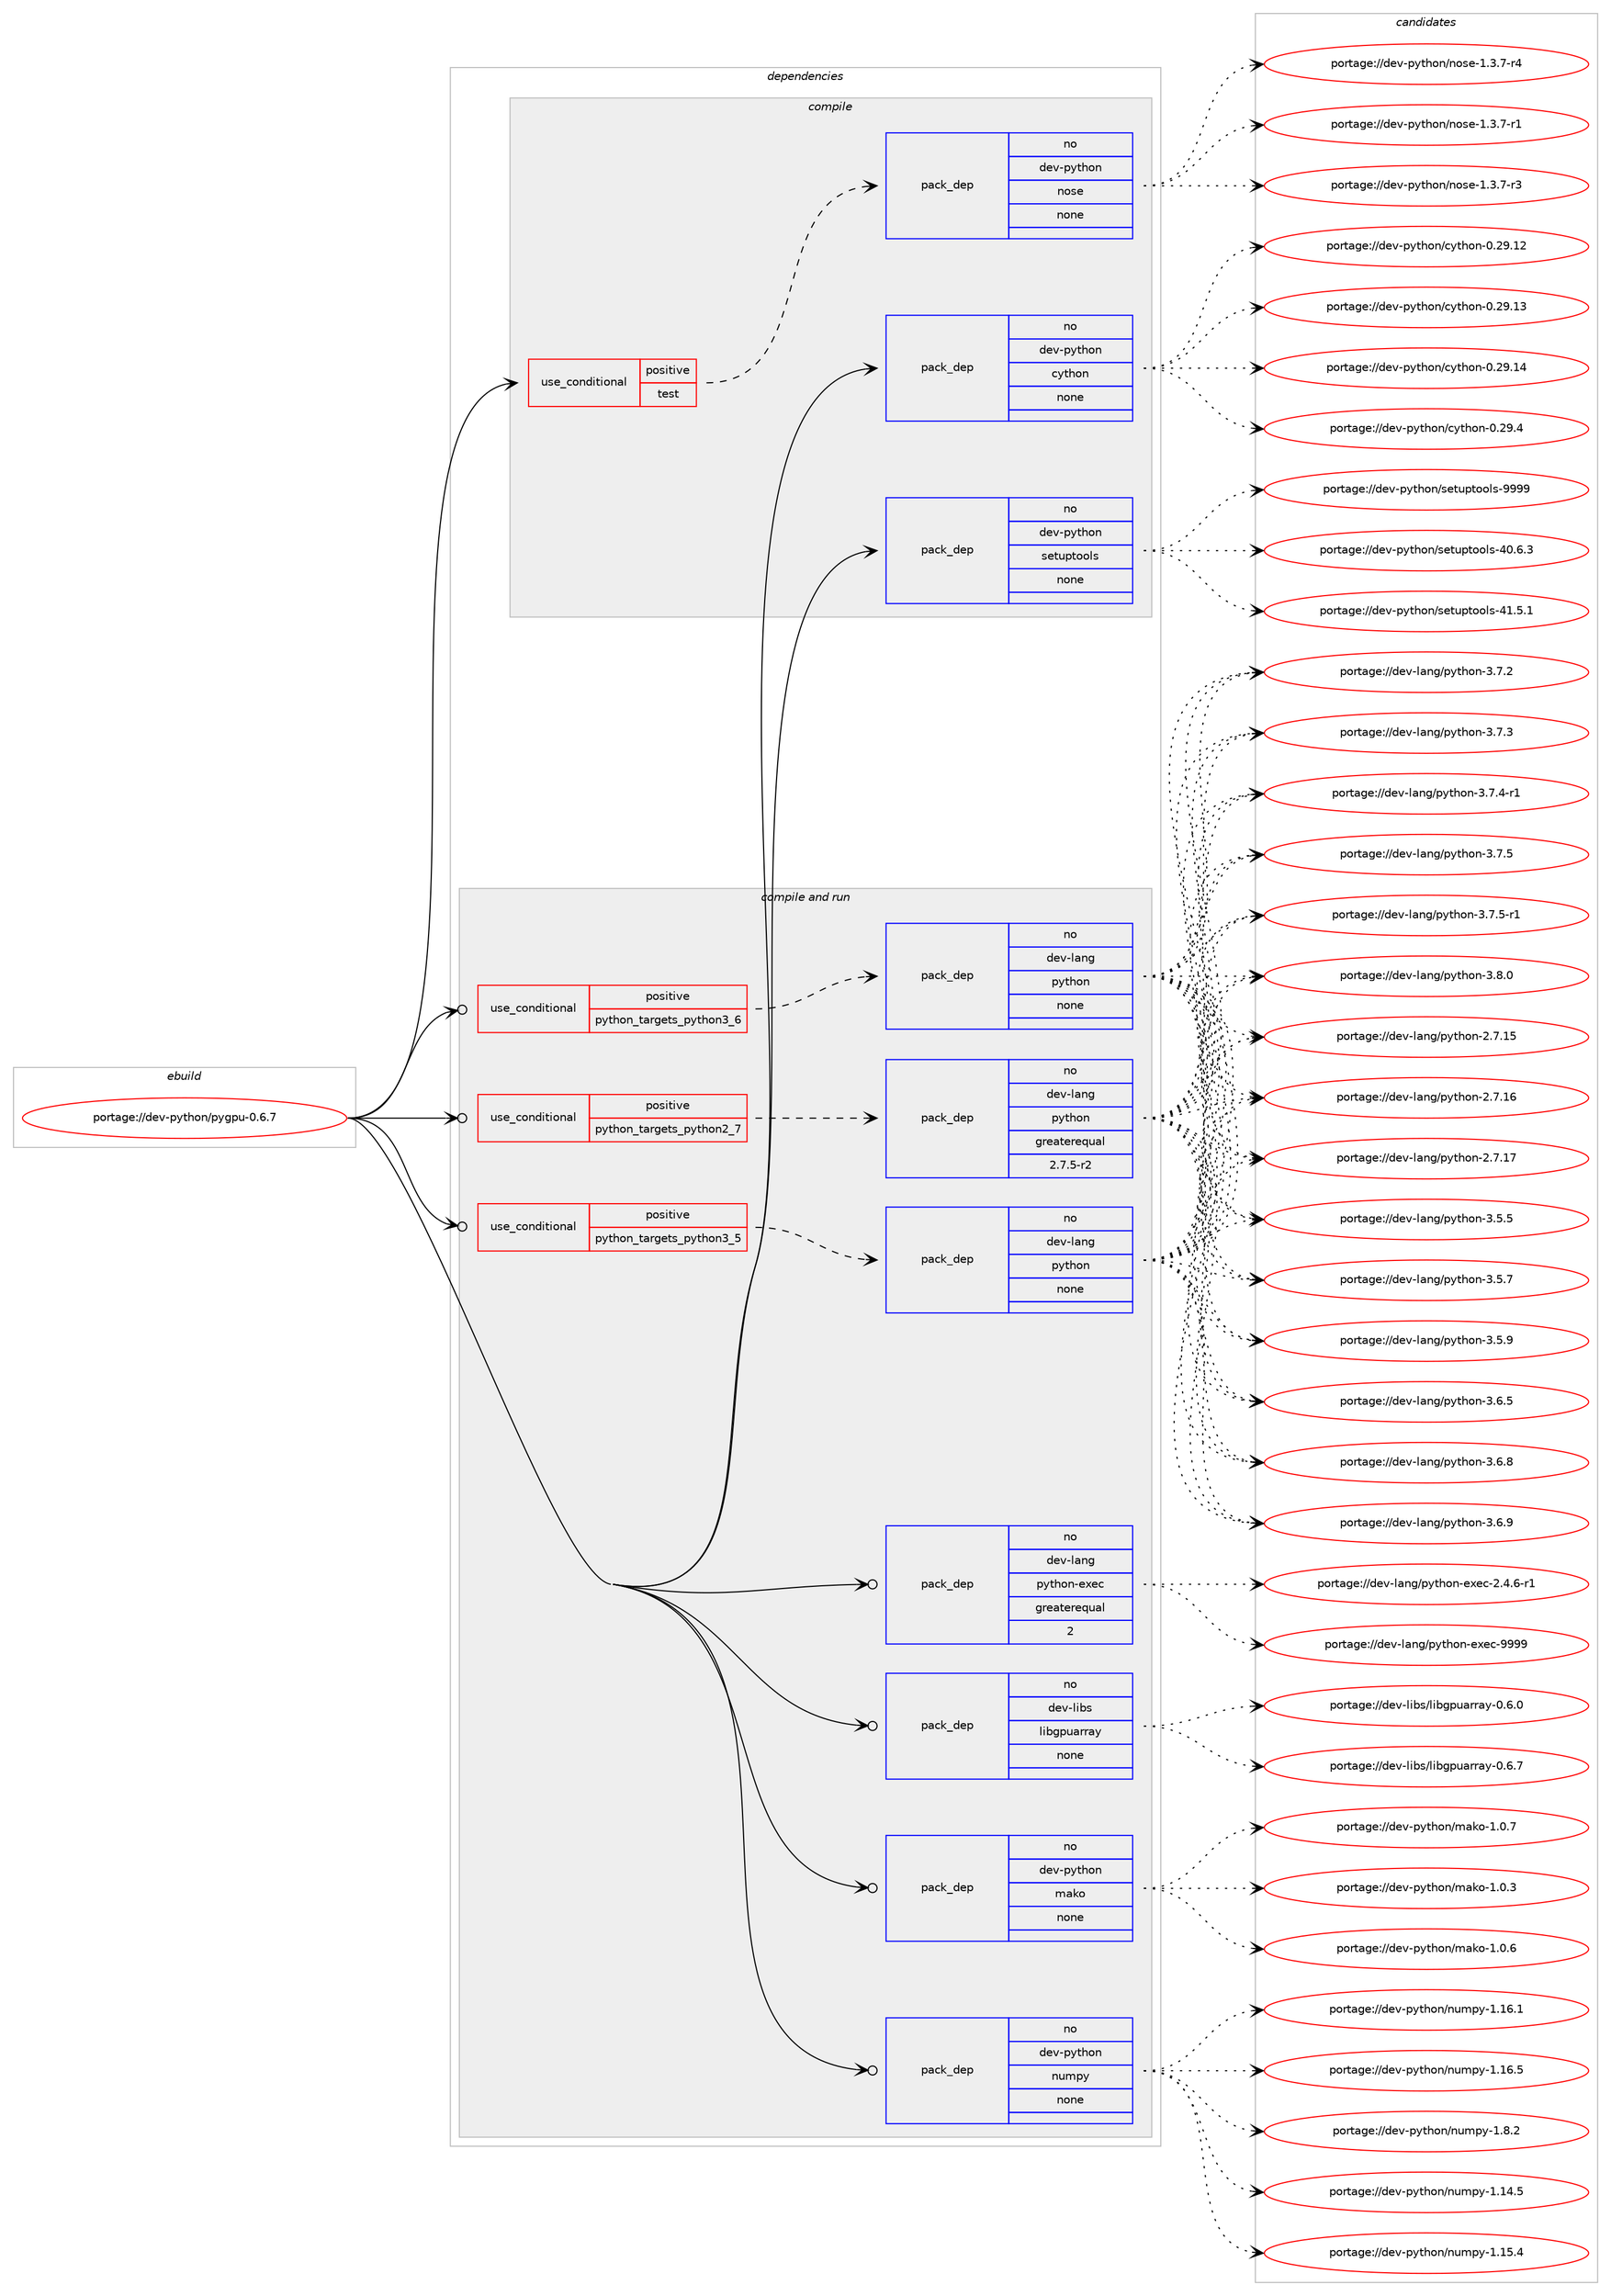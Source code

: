 digraph prolog {

# *************
# Graph options
# *************

newrank=true;
concentrate=true;
compound=true;
graph [rankdir=LR,fontname=Helvetica,fontsize=10,ranksep=1.5];#, ranksep=2.5, nodesep=0.2];
edge  [arrowhead=vee];
node  [fontname=Helvetica,fontsize=10];

# **********
# The ebuild
# **********

subgraph cluster_leftcol {
color=gray;
rank=same;
label=<<i>ebuild</i>>;
id [label="portage://dev-python/pygpu-0.6.7", color=red, width=4, href="../dev-python/pygpu-0.6.7.svg"];
}

# ****************
# The dependencies
# ****************

subgraph cluster_midcol {
color=gray;
label=<<i>dependencies</i>>;
subgraph cluster_compile {
fillcolor="#eeeeee";
style=filled;
label=<<i>compile</i>>;
subgraph cond35299 {
dependency161214 [label=<<TABLE BORDER="0" CELLBORDER="1" CELLSPACING="0" CELLPADDING="4"><TR><TD ROWSPAN="3" CELLPADDING="10">use_conditional</TD></TR><TR><TD>positive</TD></TR><TR><TD>test</TD></TR></TABLE>>, shape=none, color=red];
subgraph pack122549 {
dependency161215 [label=<<TABLE BORDER="0" CELLBORDER="1" CELLSPACING="0" CELLPADDING="4" WIDTH="220"><TR><TD ROWSPAN="6" CELLPADDING="30">pack_dep</TD></TR><TR><TD WIDTH="110">no</TD></TR><TR><TD>dev-python</TD></TR><TR><TD>nose</TD></TR><TR><TD>none</TD></TR><TR><TD></TD></TR></TABLE>>, shape=none, color=blue];
}
dependency161214:e -> dependency161215:w [weight=20,style="dashed",arrowhead="vee"];
}
id:e -> dependency161214:w [weight=20,style="solid",arrowhead="vee"];
subgraph pack122550 {
dependency161216 [label=<<TABLE BORDER="0" CELLBORDER="1" CELLSPACING="0" CELLPADDING="4" WIDTH="220"><TR><TD ROWSPAN="6" CELLPADDING="30">pack_dep</TD></TR><TR><TD WIDTH="110">no</TD></TR><TR><TD>dev-python</TD></TR><TR><TD>cython</TD></TR><TR><TD>none</TD></TR><TR><TD></TD></TR></TABLE>>, shape=none, color=blue];
}
id:e -> dependency161216:w [weight=20,style="solid",arrowhead="vee"];
subgraph pack122551 {
dependency161217 [label=<<TABLE BORDER="0" CELLBORDER="1" CELLSPACING="0" CELLPADDING="4" WIDTH="220"><TR><TD ROWSPAN="6" CELLPADDING="30">pack_dep</TD></TR><TR><TD WIDTH="110">no</TD></TR><TR><TD>dev-python</TD></TR><TR><TD>setuptools</TD></TR><TR><TD>none</TD></TR><TR><TD></TD></TR></TABLE>>, shape=none, color=blue];
}
id:e -> dependency161217:w [weight=20,style="solid",arrowhead="vee"];
}
subgraph cluster_compileandrun {
fillcolor="#eeeeee";
style=filled;
label=<<i>compile and run</i>>;
subgraph cond35300 {
dependency161218 [label=<<TABLE BORDER="0" CELLBORDER="1" CELLSPACING="0" CELLPADDING="4"><TR><TD ROWSPAN="3" CELLPADDING="10">use_conditional</TD></TR><TR><TD>positive</TD></TR><TR><TD>python_targets_python2_7</TD></TR></TABLE>>, shape=none, color=red];
subgraph pack122552 {
dependency161219 [label=<<TABLE BORDER="0" CELLBORDER="1" CELLSPACING="0" CELLPADDING="4" WIDTH="220"><TR><TD ROWSPAN="6" CELLPADDING="30">pack_dep</TD></TR><TR><TD WIDTH="110">no</TD></TR><TR><TD>dev-lang</TD></TR><TR><TD>python</TD></TR><TR><TD>greaterequal</TD></TR><TR><TD>2.7.5-r2</TD></TR></TABLE>>, shape=none, color=blue];
}
dependency161218:e -> dependency161219:w [weight=20,style="dashed",arrowhead="vee"];
}
id:e -> dependency161218:w [weight=20,style="solid",arrowhead="odotvee"];
subgraph cond35301 {
dependency161220 [label=<<TABLE BORDER="0" CELLBORDER="1" CELLSPACING="0" CELLPADDING="4"><TR><TD ROWSPAN="3" CELLPADDING="10">use_conditional</TD></TR><TR><TD>positive</TD></TR><TR><TD>python_targets_python3_5</TD></TR></TABLE>>, shape=none, color=red];
subgraph pack122553 {
dependency161221 [label=<<TABLE BORDER="0" CELLBORDER="1" CELLSPACING="0" CELLPADDING="4" WIDTH="220"><TR><TD ROWSPAN="6" CELLPADDING="30">pack_dep</TD></TR><TR><TD WIDTH="110">no</TD></TR><TR><TD>dev-lang</TD></TR><TR><TD>python</TD></TR><TR><TD>none</TD></TR><TR><TD></TD></TR></TABLE>>, shape=none, color=blue];
}
dependency161220:e -> dependency161221:w [weight=20,style="dashed",arrowhead="vee"];
}
id:e -> dependency161220:w [weight=20,style="solid",arrowhead="odotvee"];
subgraph cond35302 {
dependency161222 [label=<<TABLE BORDER="0" CELLBORDER="1" CELLSPACING="0" CELLPADDING="4"><TR><TD ROWSPAN="3" CELLPADDING="10">use_conditional</TD></TR><TR><TD>positive</TD></TR><TR><TD>python_targets_python3_6</TD></TR></TABLE>>, shape=none, color=red];
subgraph pack122554 {
dependency161223 [label=<<TABLE BORDER="0" CELLBORDER="1" CELLSPACING="0" CELLPADDING="4" WIDTH="220"><TR><TD ROWSPAN="6" CELLPADDING="30">pack_dep</TD></TR><TR><TD WIDTH="110">no</TD></TR><TR><TD>dev-lang</TD></TR><TR><TD>python</TD></TR><TR><TD>none</TD></TR><TR><TD></TD></TR></TABLE>>, shape=none, color=blue];
}
dependency161222:e -> dependency161223:w [weight=20,style="dashed",arrowhead="vee"];
}
id:e -> dependency161222:w [weight=20,style="solid",arrowhead="odotvee"];
subgraph pack122555 {
dependency161224 [label=<<TABLE BORDER="0" CELLBORDER="1" CELLSPACING="0" CELLPADDING="4" WIDTH="220"><TR><TD ROWSPAN="6" CELLPADDING="30">pack_dep</TD></TR><TR><TD WIDTH="110">no</TD></TR><TR><TD>dev-lang</TD></TR><TR><TD>python-exec</TD></TR><TR><TD>greaterequal</TD></TR><TR><TD>2</TD></TR></TABLE>>, shape=none, color=blue];
}
id:e -> dependency161224:w [weight=20,style="solid",arrowhead="odotvee"];
subgraph pack122556 {
dependency161225 [label=<<TABLE BORDER="0" CELLBORDER="1" CELLSPACING="0" CELLPADDING="4" WIDTH="220"><TR><TD ROWSPAN="6" CELLPADDING="30">pack_dep</TD></TR><TR><TD WIDTH="110">no</TD></TR><TR><TD>dev-libs</TD></TR><TR><TD>libgpuarray</TD></TR><TR><TD>none</TD></TR><TR><TD></TD></TR></TABLE>>, shape=none, color=blue];
}
id:e -> dependency161225:w [weight=20,style="solid",arrowhead="odotvee"];
subgraph pack122557 {
dependency161226 [label=<<TABLE BORDER="0" CELLBORDER="1" CELLSPACING="0" CELLPADDING="4" WIDTH="220"><TR><TD ROWSPAN="6" CELLPADDING="30">pack_dep</TD></TR><TR><TD WIDTH="110">no</TD></TR><TR><TD>dev-python</TD></TR><TR><TD>mako</TD></TR><TR><TD>none</TD></TR><TR><TD></TD></TR></TABLE>>, shape=none, color=blue];
}
id:e -> dependency161226:w [weight=20,style="solid",arrowhead="odotvee"];
subgraph pack122558 {
dependency161227 [label=<<TABLE BORDER="0" CELLBORDER="1" CELLSPACING="0" CELLPADDING="4" WIDTH="220"><TR><TD ROWSPAN="6" CELLPADDING="30">pack_dep</TD></TR><TR><TD WIDTH="110">no</TD></TR><TR><TD>dev-python</TD></TR><TR><TD>numpy</TD></TR><TR><TD>none</TD></TR><TR><TD></TD></TR></TABLE>>, shape=none, color=blue];
}
id:e -> dependency161227:w [weight=20,style="solid",arrowhead="odotvee"];
}
subgraph cluster_run {
fillcolor="#eeeeee";
style=filled;
label=<<i>run</i>>;
}
}

# **************
# The candidates
# **************

subgraph cluster_choices {
rank=same;
color=gray;
label=<<i>candidates</i>>;

subgraph choice122549 {
color=black;
nodesep=1;
choiceportage10010111845112121116104111110471101111151014549465146554511449 [label="portage://dev-python/nose-1.3.7-r1", color=red, width=4,href="../dev-python/nose-1.3.7-r1.svg"];
choiceportage10010111845112121116104111110471101111151014549465146554511451 [label="portage://dev-python/nose-1.3.7-r3", color=red, width=4,href="../dev-python/nose-1.3.7-r3.svg"];
choiceportage10010111845112121116104111110471101111151014549465146554511452 [label="portage://dev-python/nose-1.3.7-r4", color=red, width=4,href="../dev-python/nose-1.3.7-r4.svg"];
dependency161215:e -> choiceportage10010111845112121116104111110471101111151014549465146554511449:w [style=dotted,weight="100"];
dependency161215:e -> choiceportage10010111845112121116104111110471101111151014549465146554511451:w [style=dotted,weight="100"];
dependency161215:e -> choiceportage10010111845112121116104111110471101111151014549465146554511452:w [style=dotted,weight="100"];
}
subgraph choice122550 {
color=black;
nodesep=1;
choiceportage1001011184511212111610411111047991211161041111104548465057464950 [label="portage://dev-python/cython-0.29.12", color=red, width=4,href="../dev-python/cython-0.29.12.svg"];
choiceportage1001011184511212111610411111047991211161041111104548465057464951 [label="portage://dev-python/cython-0.29.13", color=red, width=4,href="../dev-python/cython-0.29.13.svg"];
choiceportage1001011184511212111610411111047991211161041111104548465057464952 [label="portage://dev-python/cython-0.29.14", color=red, width=4,href="../dev-python/cython-0.29.14.svg"];
choiceportage10010111845112121116104111110479912111610411111045484650574652 [label="portage://dev-python/cython-0.29.4", color=red, width=4,href="../dev-python/cython-0.29.4.svg"];
dependency161216:e -> choiceportage1001011184511212111610411111047991211161041111104548465057464950:w [style=dotted,weight="100"];
dependency161216:e -> choiceportage1001011184511212111610411111047991211161041111104548465057464951:w [style=dotted,weight="100"];
dependency161216:e -> choiceportage1001011184511212111610411111047991211161041111104548465057464952:w [style=dotted,weight="100"];
dependency161216:e -> choiceportage10010111845112121116104111110479912111610411111045484650574652:w [style=dotted,weight="100"];
}
subgraph choice122551 {
color=black;
nodesep=1;
choiceportage100101118451121211161041111104711510111611711211611111110811545524846544651 [label="portage://dev-python/setuptools-40.6.3", color=red, width=4,href="../dev-python/setuptools-40.6.3.svg"];
choiceportage100101118451121211161041111104711510111611711211611111110811545524946534649 [label="portage://dev-python/setuptools-41.5.1", color=red, width=4,href="../dev-python/setuptools-41.5.1.svg"];
choiceportage10010111845112121116104111110471151011161171121161111111081154557575757 [label="portage://dev-python/setuptools-9999", color=red, width=4,href="../dev-python/setuptools-9999.svg"];
dependency161217:e -> choiceportage100101118451121211161041111104711510111611711211611111110811545524846544651:w [style=dotted,weight="100"];
dependency161217:e -> choiceportage100101118451121211161041111104711510111611711211611111110811545524946534649:w [style=dotted,weight="100"];
dependency161217:e -> choiceportage10010111845112121116104111110471151011161171121161111111081154557575757:w [style=dotted,weight="100"];
}
subgraph choice122552 {
color=black;
nodesep=1;
choiceportage10010111845108971101034711212111610411111045504655464953 [label="portage://dev-lang/python-2.7.15", color=red, width=4,href="../dev-lang/python-2.7.15.svg"];
choiceportage10010111845108971101034711212111610411111045504655464954 [label="portage://dev-lang/python-2.7.16", color=red, width=4,href="../dev-lang/python-2.7.16.svg"];
choiceportage10010111845108971101034711212111610411111045504655464955 [label="portage://dev-lang/python-2.7.17", color=red, width=4,href="../dev-lang/python-2.7.17.svg"];
choiceportage100101118451089711010347112121116104111110455146534653 [label="portage://dev-lang/python-3.5.5", color=red, width=4,href="../dev-lang/python-3.5.5.svg"];
choiceportage100101118451089711010347112121116104111110455146534655 [label="portage://dev-lang/python-3.5.7", color=red, width=4,href="../dev-lang/python-3.5.7.svg"];
choiceportage100101118451089711010347112121116104111110455146534657 [label="portage://dev-lang/python-3.5.9", color=red, width=4,href="../dev-lang/python-3.5.9.svg"];
choiceportage100101118451089711010347112121116104111110455146544653 [label="portage://dev-lang/python-3.6.5", color=red, width=4,href="../dev-lang/python-3.6.5.svg"];
choiceportage100101118451089711010347112121116104111110455146544656 [label="portage://dev-lang/python-3.6.8", color=red, width=4,href="../dev-lang/python-3.6.8.svg"];
choiceportage100101118451089711010347112121116104111110455146544657 [label="portage://dev-lang/python-3.6.9", color=red, width=4,href="../dev-lang/python-3.6.9.svg"];
choiceportage100101118451089711010347112121116104111110455146554650 [label="portage://dev-lang/python-3.7.2", color=red, width=4,href="../dev-lang/python-3.7.2.svg"];
choiceportage100101118451089711010347112121116104111110455146554651 [label="portage://dev-lang/python-3.7.3", color=red, width=4,href="../dev-lang/python-3.7.3.svg"];
choiceportage1001011184510897110103471121211161041111104551465546524511449 [label="portage://dev-lang/python-3.7.4-r1", color=red, width=4,href="../dev-lang/python-3.7.4-r1.svg"];
choiceportage100101118451089711010347112121116104111110455146554653 [label="portage://dev-lang/python-3.7.5", color=red, width=4,href="../dev-lang/python-3.7.5.svg"];
choiceportage1001011184510897110103471121211161041111104551465546534511449 [label="portage://dev-lang/python-3.7.5-r1", color=red, width=4,href="../dev-lang/python-3.7.5-r1.svg"];
choiceportage100101118451089711010347112121116104111110455146564648 [label="portage://dev-lang/python-3.8.0", color=red, width=4,href="../dev-lang/python-3.8.0.svg"];
dependency161219:e -> choiceportage10010111845108971101034711212111610411111045504655464953:w [style=dotted,weight="100"];
dependency161219:e -> choiceportage10010111845108971101034711212111610411111045504655464954:w [style=dotted,weight="100"];
dependency161219:e -> choiceportage10010111845108971101034711212111610411111045504655464955:w [style=dotted,weight="100"];
dependency161219:e -> choiceportage100101118451089711010347112121116104111110455146534653:w [style=dotted,weight="100"];
dependency161219:e -> choiceportage100101118451089711010347112121116104111110455146534655:w [style=dotted,weight="100"];
dependency161219:e -> choiceportage100101118451089711010347112121116104111110455146534657:w [style=dotted,weight="100"];
dependency161219:e -> choiceportage100101118451089711010347112121116104111110455146544653:w [style=dotted,weight="100"];
dependency161219:e -> choiceportage100101118451089711010347112121116104111110455146544656:w [style=dotted,weight="100"];
dependency161219:e -> choiceportage100101118451089711010347112121116104111110455146544657:w [style=dotted,weight="100"];
dependency161219:e -> choiceportage100101118451089711010347112121116104111110455146554650:w [style=dotted,weight="100"];
dependency161219:e -> choiceportage100101118451089711010347112121116104111110455146554651:w [style=dotted,weight="100"];
dependency161219:e -> choiceportage1001011184510897110103471121211161041111104551465546524511449:w [style=dotted,weight="100"];
dependency161219:e -> choiceportage100101118451089711010347112121116104111110455146554653:w [style=dotted,weight="100"];
dependency161219:e -> choiceportage1001011184510897110103471121211161041111104551465546534511449:w [style=dotted,weight="100"];
dependency161219:e -> choiceportage100101118451089711010347112121116104111110455146564648:w [style=dotted,weight="100"];
}
subgraph choice122553 {
color=black;
nodesep=1;
choiceportage10010111845108971101034711212111610411111045504655464953 [label="portage://dev-lang/python-2.7.15", color=red, width=4,href="../dev-lang/python-2.7.15.svg"];
choiceportage10010111845108971101034711212111610411111045504655464954 [label="portage://dev-lang/python-2.7.16", color=red, width=4,href="../dev-lang/python-2.7.16.svg"];
choiceportage10010111845108971101034711212111610411111045504655464955 [label="portage://dev-lang/python-2.7.17", color=red, width=4,href="../dev-lang/python-2.7.17.svg"];
choiceportage100101118451089711010347112121116104111110455146534653 [label="portage://dev-lang/python-3.5.5", color=red, width=4,href="../dev-lang/python-3.5.5.svg"];
choiceportage100101118451089711010347112121116104111110455146534655 [label="portage://dev-lang/python-3.5.7", color=red, width=4,href="../dev-lang/python-3.5.7.svg"];
choiceportage100101118451089711010347112121116104111110455146534657 [label="portage://dev-lang/python-3.5.9", color=red, width=4,href="../dev-lang/python-3.5.9.svg"];
choiceportage100101118451089711010347112121116104111110455146544653 [label="portage://dev-lang/python-3.6.5", color=red, width=4,href="../dev-lang/python-3.6.5.svg"];
choiceportage100101118451089711010347112121116104111110455146544656 [label="portage://dev-lang/python-3.6.8", color=red, width=4,href="../dev-lang/python-3.6.8.svg"];
choiceportage100101118451089711010347112121116104111110455146544657 [label="portage://dev-lang/python-3.6.9", color=red, width=4,href="../dev-lang/python-3.6.9.svg"];
choiceportage100101118451089711010347112121116104111110455146554650 [label="portage://dev-lang/python-3.7.2", color=red, width=4,href="../dev-lang/python-3.7.2.svg"];
choiceportage100101118451089711010347112121116104111110455146554651 [label="portage://dev-lang/python-3.7.3", color=red, width=4,href="../dev-lang/python-3.7.3.svg"];
choiceportage1001011184510897110103471121211161041111104551465546524511449 [label="portage://dev-lang/python-3.7.4-r1", color=red, width=4,href="../dev-lang/python-3.7.4-r1.svg"];
choiceportage100101118451089711010347112121116104111110455146554653 [label="portage://dev-lang/python-3.7.5", color=red, width=4,href="../dev-lang/python-3.7.5.svg"];
choiceportage1001011184510897110103471121211161041111104551465546534511449 [label="portage://dev-lang/python-3.7.5-r1", color=red, width=4,href="../dev-lang/python-3.7.5-r1.svg"];
choiceportage100101118451089711010347112121116104111110455146564648 [label="portage://dev-lang/python-3.8.0", color=red, width=4,href="../dev-lang/python-3.8.0.svg"];
dependency161221:e -> choiceportage10010111845108971101034711212111610411111045504655464953:w [style=dotted,weight="100"];
dependency161221:e -> choiceportage10010111845108971101034711212111610411111045504655464954:w [style=dotted,weight="100"];
dependency161221:e -> choiceportage10010111845108971101034711212111610411111045504655464955:w [style=dotted,weight="100"];
dependency161221:e -> choiceportage100101118451089711010347112121116104111110455146534653:w [style=dotted,weight="100"];
dependency161221:e -> choiceportage100101118451089711010347112121116104111110455146534655:w [style=dotted,weight="100"];
dependency161221:e -> choiceportage100101118451089711010347112121116104111110455146534657:w [style=dotted,weight="100"];
dependency161221:e -> choiceportage100101118451089711010347112121116104111110455146544653:w [style=dotted,weight="100"];
dependency161221:e -> choiceportage100101118451089711010347112121116104111110455146544656:w [style=dotted,weight="100"];
dependency161221:e -> choiceportage100101118451089711010347112121116104111110455146544657:w [style=dotted,weight="100"];
dependency161221:e -> choiceportage100101118451089711010347112121116104111110455146554650:w [style=dotted,weight="100"];
dependency161221:e -> choiceportage100101118451089711010347112121116104111110455146554651:w [style=dotted,weight="100"];
dependency161221:e -> choiceportage1001011184510897110103471121211161041111104551465546524511449:w [style=dotted,weight="100"];
dependency161221:e -> choiceportage100101118451089711010347112121116104111110455146554653:w [style=dotted,weight="100"];
dependency161221:e -> choiceportage1001011184510897110103471121211161041111104551465546534511449:w [style=dotted,weight="100"];
dependency161221:e -> choiceportage100101118451089711010347112121116104111110455146564648:w [style=dotted,weight="100"];
}
subgraph choice122554 {
color=black;
nodesep=1;
choiceportage10010111845108971101034711212111610411111045504655464953 [label="portage://dev-lang/python-2.7.15", color=red, width=4,href="../dev-lang/python-2.7.15.svg"];
choiceportage10010111845108971101034711212111610411111045504655464954 [label="portage://dev-lang/python-2.7.16", color=red, width=4,href="../dev-lang/python-2.7.16.svg"];
choiceportage10010111845108971101034711212111610411111045504655464955 [label="portage://dev-lang/python-2.7.17", color=red, width=4,href="../dev-lang/python-2.7.17.svg"];
choiceportage100101118451089711010347112121116104111110455146534653 [label="portage://dev-lang/python-3.5.5", color=red, width=4,href="../dev-lang/python-3.5.5.svg"];
choiceportage100101118451089711010347112121116104111110455146534655 [label="portage://dev-lang/python-3.5.7", color=red, width=4,href="../dev-lang/python-3.5.7.svg"];
choiceportage100101118451089711010347112121116104111110455146534657 [label="portage://dev-lang/python-3.5.9", color=red, width=4,href="../dev-lang/python-3.5.9.svg"];
choiceportage100101118451089711010347112121116104111110455146544653 [label="portage://dev-lang/python-3.6.5", color=red, width=4,href="../dev-lang/python-3.6.5.svg"];
choiceportage100101118451089711010347112121116104111110455146544656 [label="portage://dev-lang/python-3.6.8", color=red, width=4,href="../dev-lang/python-3.6.8.svg"];
choiceportage100101118451089711010347112121116104111110455146544657 [label="portage://dev-lang/python-3.6.9", color=red, width=4,href="../dev-lang/python-3.6.9.svg"];
choiceportage100101118451089711010347112121116104111110455146554650 [label="portage://dev-lang/python-3.7.2", color=red, width=4,href="../dev-lang/python-3.7.2.svg"];
choiceportage100101118451089711010347112121116104111110455146554651 [label="portage://dev-lang/python-3.7.3", color=red, width=4,href="../dev-lang/python-3.7.3.svg"];
choiceportage1001011184510897110103471121211161041111104551465546524511449 [label="portage://dev-lang/python-3.7.4-r1", color=red, width=4,href="../dev-lang/python-3.7.4-r1.svg"];
choiceportage100101118451089711010347112121116104111110455146554653 [label="portage://dev-lang/python-3.7.5", color=red, width=4,href="../dev-lang/python-3.7.5.svg"];
choiceportage1001011184510897110103471121211161041111104551465546534511449 [label="portage://dev-lang/python-3.7.5-r1", color=red, width=4,href="../dev-lang/python-3.7.5-r1.svg"];
choiceportage100101118451089711010347112121116104111110455146564648 [label="portage://dev-lang/python-3.8.0", color=red, width=4,href="../dev-lang/python-3.8.0.svg"];
dependency161223:e -> choiceportage10010111845108971101034711212111610411111045504655464953:w [style=dotted,weight="100"];
dependency161223:e -> choiceportage10010111845108971101034711212111610411111045504655464954:w [style=dotted,weight="100"];
dependency161223:e -> choiceportage10010111845108971101034711212111610411111045504655464955:w [style=dotted,weight="100"];
dependency161223:e -> choiceportage100101118451089711010347112121116104111110455146534653:w [style=dotted,weight="100"];
dependency161223:e -> choiceportage100101118451089711010347112121116104111110455146534655:w [style=dotted,weight="100"];
dependency161223:e -> choiceportage100101118451089711010347112121116104111110455146534657:w [style=dotted,weight="100"];
dependency161223:e -> choiceportage100101118451089711010347112121116104111110455146544653:w [style=dotted,weight="100"];
dependency161223:e -> choiceportage100101118451089711010347112121116104111110455146544656:w [style=dotted,weight="100"];
dependency161223:e -> choiceportage100101118451089711010347112121116104111110455146544657:w [style=dotted,weight="100"];
dependency161223:e -> choiceportage100101118451089711010347112121116104111110455146554650:w [style=dotted,weight="100"];
dependency161223:e -> choiceportage100101118451089711010347112121116104111110455146554651:w [style=dotted,weight="100"];
dependency161223:e -> choiceportage1001011184510897110103471121211161041111104551465546524511449:w [style=dotted,weight="100"];
dependency161223:e -> choiceportage100101118451089711010347112121116104111110455146554653:w [style=dotted,weight="100"];
dependency161223:e -> choiceportage1001011184510897110103471121211161041111104551465546534511449:w [style=dotted,weight="100"];
dependency161223:e -> choiceportage100101118451089711010347112121116104111110455146564648:w [style=dotted,weight="100"];
}
subgraph choice122555 {
color=black;
nodesep=1;
choiceportage10010111845108971101034711212111610411111045101120101994550465246544511449 [label="portage://dev-lang/python-exec-2.4.6-r1", color=red, width=4,href="../dev-lang/python-exec-2.4.6-r1.svg"];
choiceportage10010111845108971101034711212111610411111045101120101994557575757 [label="portage://dev-lang/python-exec-9999", color=red, width=4,href="../dev-lang/python-exec-9999.svg"];
dependency161224:e -> choiceportage10010111845108971101034711212111610411111045101120101994550465246544511449:w [style=dotted,weight="100"];
dependency161224:e -> choiceportage10010111845108971101034711212111610411111045101120101994557575757:w [style=dotted,weight="100"];
}
subgraph choice122556 {
color=black;
nodesep=1;
choiceportage100101118451081059811547108105981031121179711411497121454846544648 [label="portage://dev-libs/libgpuarray-0.6.0", color=red, width=4,href="../dev-libs/libgpuarray-0.6.0.svg"];
choiceportage100101118451081059811547108105981031121179711411497121454846544655 [label="portage://dev-libs/libgpuarray-0.6.7", color=red, width=4,href="../dev-libs/libgpuarray-0.6.7.svg"];
dependency161225:e -> choiceportage100101118451081059811547108105981031121179711411497121454846544648:w [style=dotted,weight="100"];
dependency161225:e -> choiceportage100101118451081059811547108105981031121179711411497121454846544655:w [style=dotted,weight="100"];
}
subgraph choice122557 {
color=black;
nodesep=1;
choiceportage100101118451121211161041111104710997107111454946484651 [label="portage://dev-python/mako-1.0.3", color=red, width=4,href="../dev-python/mako-1.0.3.svg"];
choiceportage100101118451121211161041111104710997107111454946484654 [label="portage://dev-python/mako-1.0.6", color=red, width=4,href="../dev-python/mako-1.0.6.svg"];
choiceportage100101118451121211161041111104710997107111454946484655 [label="portage://dev-python/mako-1.0.7", color=red, width=4,href="../dev-python/mako-1.0.7.svg"];
dependency161226:e -> choiceportage100101118451121211161041111104710997107111454946484651:w [style=dotted,weight="100"];
dependency161226:e -> choiceportage100101118451121211161041111104710997107111454946484654:w [style=dotted,weight="100"];
dependency161226:e -> choiceportage100101118451121211161041111104710997107111454946484655:w [style=dotted,weight="100"];
}
subgraph choice122558 {
color=black;
nodesep=1;
choiceportage100101118451121211161041111104711011710911212145494649524653 [label="portage://dev-python/numpy-1.14.5", color=red, width=4,href="../dev-python/numpy-1.14.5.svg"];
choiceportage100101118451121211161041111104711011710911212145494649534652 [label="portage://dev-python/numpy-1.15.4", color=red, width=4,href="../dev-python/numpy-1.15.4.svg"];
choiceportage100101118451121211161041111104711011710911212145494649544649 [label="portage://dev-python/numpy-1.16.1", color=red, width=4,href="../dev-python/numpy-1.16.1.svg"];
choiceportage100101118451121211161041111104711011710911212145494649544653 [label="portage://dev-python/numpy-1.16.5", color=red, width=4,href="../dev-python/numpy-1.16.5.svg"];
choiceportage1001011184511212111610411111047110117109112121454946564650 [label="portage://dev-python/numpy-1.8.2", color=red, width=4,href="../dev-python/numpy-1.8.2.svg"];
dependency161227:e -> choiceportage100101118451121211161041111104711011710911212145494649524653:w [style=dotted,weight="100"];
dependency161227:e -> choiceportage100101118451121211161041111104711011710911212145494649534652:w [style=dotted,weight="100"];
dependency161227:e -> choiceportage100101118451121211161041111104711011710911212145494649544649:w [style=dotted,weight="100"];
dependency161227:e -> choiceportage100101118451121211161041111104711011710911212145494649544653:w [style=dotted,weight="100"];
dependency161227:e -> choiceportage1001011184511212111610411111047110117109112121454946564650:w [style=dotted,weight="100"];
}
}

}
